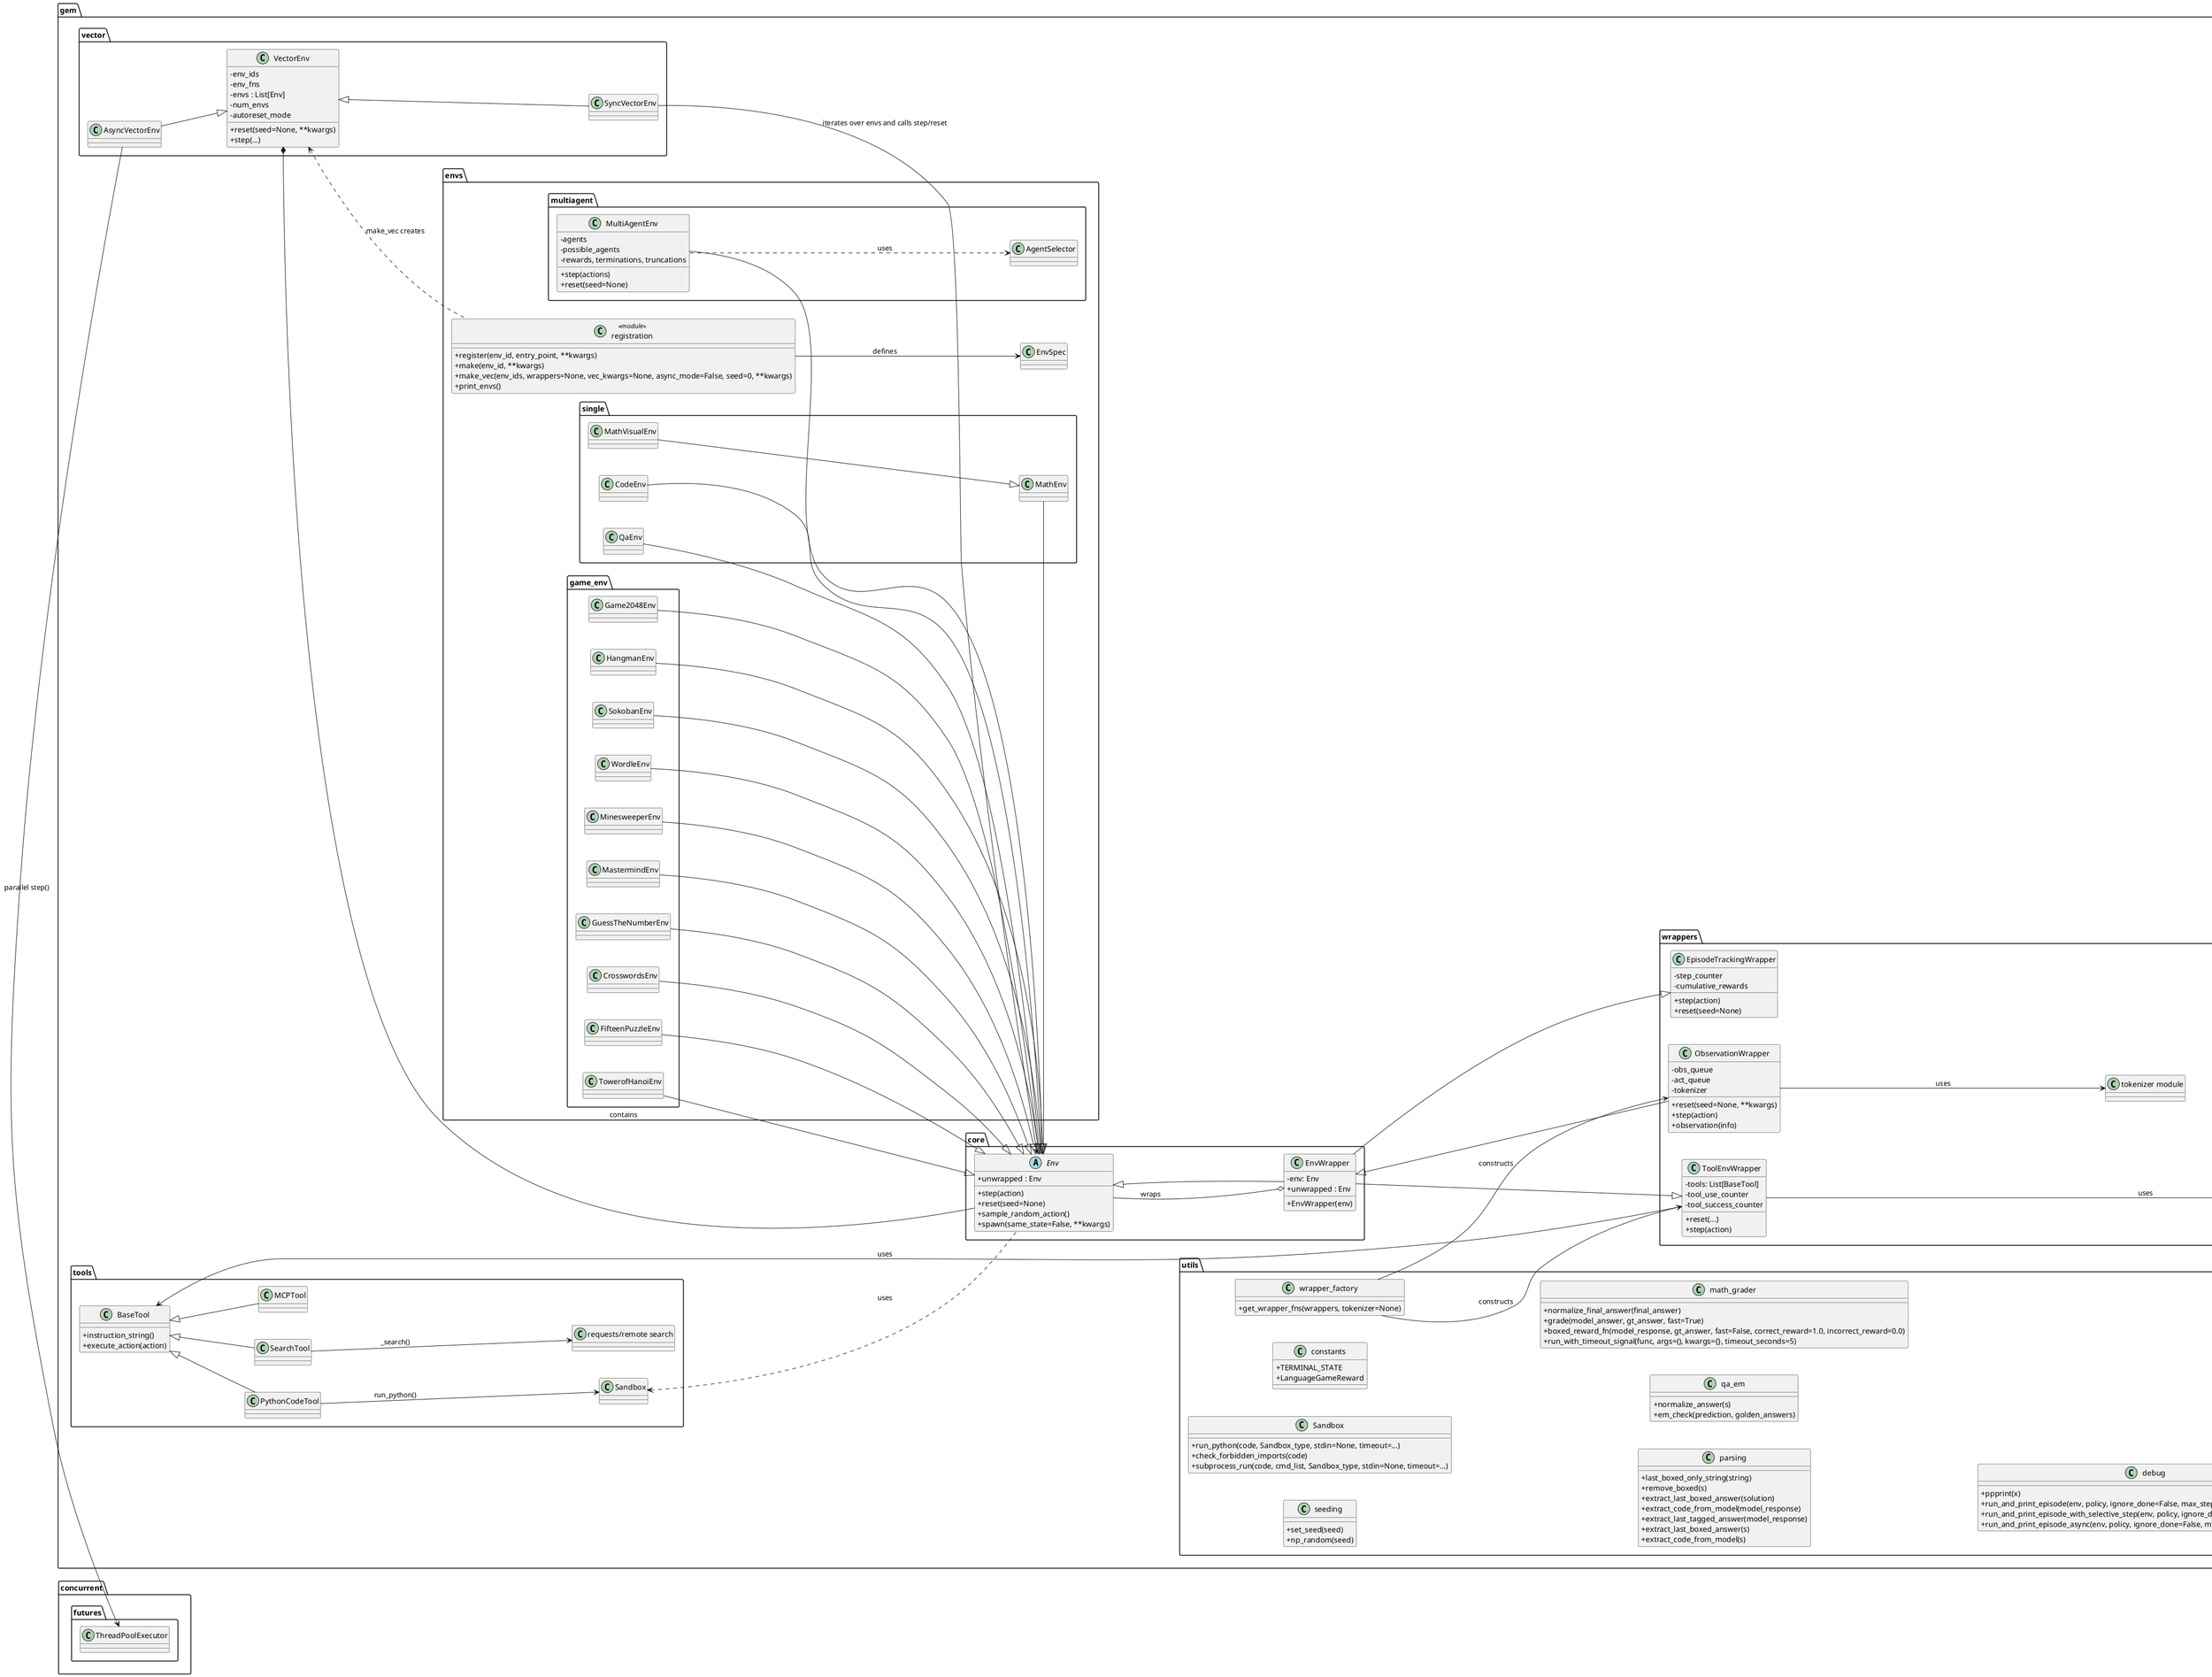 @startuml gem_class_diagram

top to bottom direction
skinparam ranksep 100
skinparam nodesep 50
skinparam classAttributeIconSize 0
skinparam shadowing false


package "concurrent.futures" {
  class ThreadPoolExecutor
}

package "gem" {

  package "core" {
    abstract class Env {
      + step(action)
      + reset(seed=None)
      + sample_random_action()
      + spawn(same_state=False, **kwargs)
      + unwrapped : Env
    }

    class EnvWrapper {
      - env: Env
      + EnvWrapper(env)
      + unwrapped : Env
    }
    Env <|-- EnvWrapper
    EnvWrapper o-- Env : wraps
  }

  package "vector" {
    class VectorEnv {
      - env_ids
      - env_fns
      - envs : List[Env]
      - num_envs
      - autoreset_mode
      + reset(seed=None, **kwargs)
      + step(...)
    }

    class SyncVectorEnv
    class AsyncVectorEnv

    Env ----* VectorEnv  : contains
    AsyncVectorEnv --|> VectorEnv
    VectorEnv <|-- SyncVectorEnv
    ThreadPoolExecutor <- AsyncVectorEnv : parallel step()
    SyncVectorEnv ----> Env : iterates over envs and calls step/reset

  }

  package "wrappers" {
    class ObservationWrapper {
      - obs_queue
      - act_queue
      - tokenizer
      + reset(seed=None, **kwargs)
      + step(action)
      + observation(info)
    }
    class EpisodeTrackingWrapper {
      - step_counter
      - cumulative_rewards
      + step(action)
      + reset(seed=None)
    }
    class ToolEnvWrapper {
      - tools: List[BaseTool]
      - tool_use_counter
      - tool_success_counter
      + reset(...)
      + step(action)
    }

    ObservationWrapper --|> EnvWrapper
    EnvWrapper --|> EpisodeTrackingWrapper
    EnvWrapper --|> ToolEnvWrapper
    ObservationWrapper --> "tokenizer module" : uses
    ToolEnvWrapper ---> BaseTool : uses
  }


  package "tools" {
    class BaseTool  {
      + instruction_string()
      + execute_action(action)
    } 
    class PythonCodeTool 
    class Sandbox
    class SearchTool
    class MCPTool

    BaseTool <|-- PythonCodeTool
    BaseTool <|-- SearchTool
    BaseTool <|-- MCPTool
    PythonCodeTool --> Sandbox : run_python()
    SearchTool --> "requests/remote search" : _search()
    BaseTool <-- ToolEnvWrapper : uses

    Sandbox <.. Env : uses
  }


  package "envs" {
    
    package "game_env" {
      left to right direction
      
      class GuessTheNumberEnv
      class MastermindEnv
      class MinesweeperEnv
      class WordleEnv
      class SokobanEnv
      class HangmanEnv
      class Game2048Env
      class TowerofHanoiEnv
      class FifteenPuzzleEnv
      class CrosswordsEnv

      GuessTheNumberEnv --|> Env
      MastermindEnv --|> Env
      MinesweeperEnv --|> Env
      WordleEnv --|> Env
      SokobanEnv --|> Env
      HangmanEnv --|> Env
      Game2048Env --|> Env
      TowerofHanoiEnv --|> Env
      FifteenPuzzleEnv --|> Env
      CrosswordsEnv --|> Env
    }


    package "multiagent" {
      class MultiAgentEnv {
        - agents
        - possible_agents
        - rewards, terminations, truncations
        + step(actions)
        + reset(seed=None)
      }
      class AgentSelector

      MultiAgentEnv ..> AgentSelector : uses
      MultiAgentEnv --|> Env
    }

    package "single" {
      
      class QaEnv
      class MathEnv
      class CodeEnv
      class MathVisualEnv

      QaEnv --|> Env
      MathEnv --|> Env
      CodeEnv --|> Env
      MathVisualEnv --|> MathEnv

    }

    class EnvSpec
    class registration <<module>> {
      + register(env_id, entry_point, **kwargs)
      + make(env_id, **kwargs)
      + make_vec(env_ids, wrappers=None, vec_kwargs=None, async_mode=False, seed=0, **kwargs)
      + print_envs()
    }
    registration --> EnvSpec : defines
    VectorEnv <.. registration  : make_vec creates

  }


  package "utils" {

    left to right direction
    
    
    class "wrapper_factory" as wrapper_factory {
      + get_wrapper_fns(wrappers, tokenizer=None)
    }

    class "seeding" as seeding {
      + set_seed(seed)
      + np_random(seed)
    }
    class "Sandbox" as Sandbox {
      + run_python(code, Sandbox_type, stdin=None, timeout=...)
      + check_forbidden_imports(code)
      + subprocess_run(code, cmd_list, Sandbox_type, stdin=None, timeout=...)
    }
    class "constants" as constants {
      + TERMINAL_STATE
      + LanguageGameReward
    }
    class "parsing" as parsing {
      + last_boxed_only_string(string)
      + remove_boxed(s)
      + extract_last_boxed_answer(solution)
      + extract_code_from_model(model_response)
      + extract_last_tagged_answer(model_response)
    }
    class "qa_em" as qa_em {
      + normalize_answer(s)
      + em_check(prediction, golden_answers)
    }
    class "math_grader" as math_grader {
      + normalize_final_answer(final_answer)
      + grade(model_answer, gt_answer, fast=True)
      + boxed_reward_fn(model_response, gt_answer, fast=False, correct_reward=1.0, incorrect_reward=0.0)
      + run_with_timeout_signal(func, args=(), kwargs={}, timeout_seconds=5)
    }
    class "debug" as debug {
      + ppprint(x)
      + run_and_print_episode(env, policy, ignore_done=False, max_steps=1e9)
      + run_and_print_episode_with_selective_step(env, policy, ignore_done=False, max_steps=1e9)
      + run_and_print_episode_async(env, policy, ignore_done=False, max_steps=1e9)
    }
    class "parsing" as parsing {
      + extract_last_boxed_answer(s)
      + extract_code_from_model(s)
    }
    class "qa_em" as qa_em


    wrapper_factory -down-> ObservationWrapper : constructs
    wrapper_factory -down-> ToolEnvWrapper : constructs

  }

}
@enduml